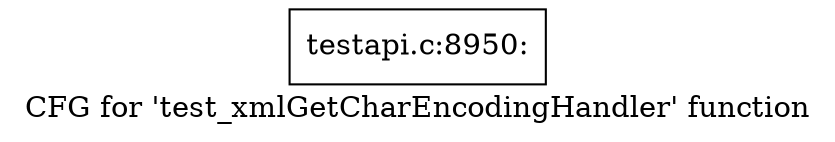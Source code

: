 digraph "CFG for 'test_xmlGetCharEncodingHandler' function" {
	label="CFG for 'test_xmlGetCharEncodingHandler' function";

	Node0x455f080 [shape=record,label="{testapi.c:8950:}"];
}
